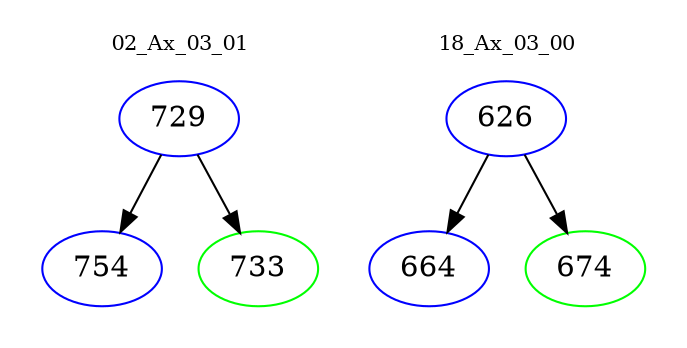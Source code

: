 digraph{
subgraph cluster_0 {
color = white
label = "02_Ax_03_01";
fontsize=10;
T0_729 [label="729", color="blue"]
T0_729 -> T0_754 [color="black"]
T0_754 [label="754", color="blue"]
T0_729 -> T0_733 [color="black"]
T0_733 [label="733", color="green"]
}
subgraph cluster_1 {
color = white
label = "18_Ax_03_00";
fontsize=10;
T1_626 [label="626", color="blue"]
T1_626 -> T1_664 [color="black"]
T1_664 [label="664", color="blue"]
T1_626 -> T1_674 [color="black"]
T1_674 [label="674", color="green"]
}
}
